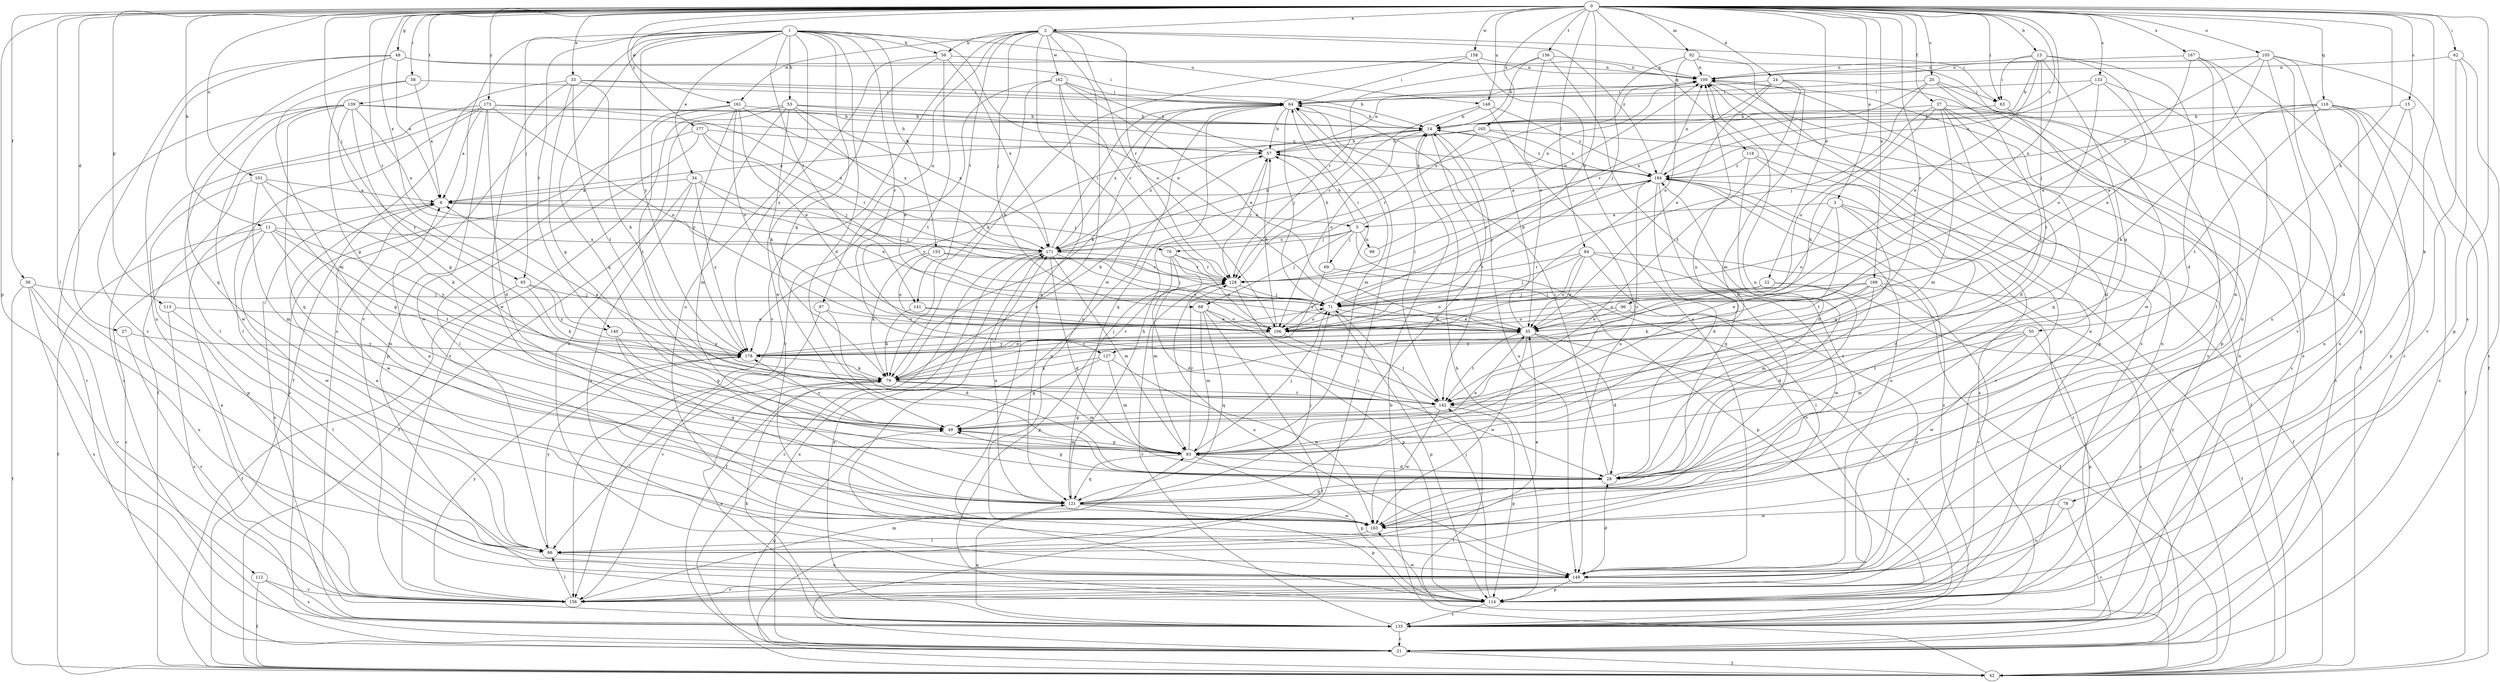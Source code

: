 strict digraph  {
0;
1;
2;
3;
5;
6;
11;
13;
14;
15;
20;
21;
22;
24;
27;
28;
33;
34;
35;
37;
38;
42;
48;
49;
50;
53;
56;
57;
58;
62;
63;
64;
65;
68;
69;
70;
71;
78;
79;
84;
86;
92;
93;
96;
97;
98;
100;
101;
105;
106;
112;
113;
114;
116;
118;
121;
127;
128;
133;
135;
136;
139;
140;
141;
142;
148;
149;
153;
156;
158;
161;
162;
163;
165;
167;
168;
171;
173;
177;
178;
184;
0 -> 2  [label=a];
0 -> 3  [label=a];
0 -> 11  [label=b];
0 -> 13  [label=b];
0 -> 15  [label=c];
0 -> 20  [label=c];
0 -> 22  [label=d];
0 -> 24  [label=d];
0 -> 27  [label=d];
0 -> 33  [label=e];
0 -> 37  [label=f];
0 -> 38  [label=f];
0 -> 48  [label=g];
0 -> 50  [label=h];
0 -> 58  [label=i];
0 -> 62  [label=i];
0 -> 63  [label=i];
0 -> 65  [label=j];
0 -> 78  [label=k];
0 -> 84  [label=l];
0 -> 86  [label=l];
0 -> 92  [label=m];
0 -> 96  [label=n];
0 -> 101  [label=o];
0 -> 105  [label=o];
0 -> 106  [label=o];
0 -> 112  [label=p];
0 -> 113  [label=p];
0 -> 116  [label=q];
0 -> 118  [label=q];
0 -> 127  [label=r];
0 -> 133  [label=s];
0 -> 135  [label=s];
0 -> 136  [label=t];
0 -> 139  [label=t];
0 -> 140  [label=t];
0 -> 148  [label=u];
0 -> 158  [label=w];
0 -> 161  [label=w];
0 -> 165  [label=x];
0 -> 167  [label=x];
0 -> 168  [label=x];
0 -> 171  [label=x];
0 -> 173  [label=y];
0 -> 177  [label=y];
0 -> 184  [label=z];
1 -> 28  [label=d];
1 -> 34  [label=e];
1 -> 35  [label=e];
1 -> 49  [label=g];
1 -> 53  [label=h];
1 -> 56  [label=h];
1 -> 65  [label=j];
1 -> 121  [label=q];
1 -> 127  [label=r];
1 -> 135  [label=s];
1 -> 140  [label=t];
1 -> 141  [label=t];
1 -> 148  [label=u];
1 -> 149  [label=u];
1 -> 153  [label=v];
1 -> 156  [label=v];
1 -> 178  [label=y];
2 -> 56  [label=h];
2 -> 63  [label=i];
2 -> 68  [label=j];
2 -> 97  [label=n];
2 -> 106  [label=o];
2 -> 128  [label=r];
2 -> 141  [label=t];
2 -> 149  [label=u];
2 -> 156  [label=v];
2 -> 161  [label=w];
2 -> 162  [label=w];
2 -> 163  [label=w];
2 -> 184  [label=z];
3 -> 5  [label=a];
3 -> 28  [label=d];
3 -> 42  [label=f];
3 -> 49  [label=g];
3 -> 106  [label=o];
3 -> 142  [label=t];
5 -> 57  [label=h];
5 -> 68  [label=j];
5 -> 69  [label=j];
5 -> 70  [label=j];
5 -> 98  [label=n];
5 -> 100  [label=n];
5 -> 156  [label=v];
5 -> 171  [label=x];
6 -> 5  [label=a];
6 -> 70  [label=j];
6 -> 135  [label=s];
6 -> 163  [label=w];
11 -> 21  [label=c];
11 -> 42  [label=f];
11 -> 93  [label=m];
11 -> 142  [label=t];
11 -> 163  [label=w];
11 -> 171  [label=x];
11 -> 178  [label=y];
13 -> 14  [label=b];
13 -> 28  [label=d];
13 -> 35  [label=e];
13 -> 49  [label=g];
13 -> 63  [label=i];
13 -> 86  [label=l];
13 -> 100  [label=n];
13 -> 142  [label=t];
14 -> 57  [label=h];
14 -> 106  [label=o];
14 -> 142  [label=t];
14 -> 149  [label=u];
14 -> 171  [label=x];
14 -> 184  [label=z];
15 -> 14  [label=b];
15 -> 28  [label=d];
15 -> 149  [label=u];
20 -> 63  [label=i];
20 -> 64  [label=i];
20 -> 71  [label=j];
20 -> 142  [label=t];
20 -> 163  [label=w];
20 -> 171  [label=x];
21 -> 42  [label=f];
21 -> 49  [label=g];
21 -> 64  [label=i];
21 -> 171  [label=x];
21 -> 184  [label=z];
22 -> 21  [label=c];
22 -> 28  [label=d];
22 -> 71  [label=j];
22 -> 106  [label=o];
24 -> 35  [label=e];
24 -> 64  [label=i];
24 -> 93  [label=m];
24 -> 114  [label=p];
24 -> 128  [label=r];
24 -> 142  [label=t];
27 -> 156  [label=v];
27 -> 178  [label=y];
28 -> 49  [label=g];
28 -> 64  [label=i];
28 -> 100  [label=n];
28 -> 121  [label=q];
33 -> 14  [label=b];
33 -> 42  [label=f];
33 -> 49  [label=g];
33 -> 64  [label=i];
33 -> 79  [label=k];
33 -> 142  [label=t];
33 -> 163  [label=w];
34 -> 6  [label=a];
34 -> 35  [label=e];
34 -> 42  [label=f];
34 -> 71  [label=j];
34 -> 149  [label=u];
34 -> 178  [label=y];
35 -> 14  [label=b];
35 -> 28  [label=d];
35 -> 135  [label=s];
35 -> 142  [label=t];
35 -> 163  [label=w];
35 -> 178  [label=y];
37 -> 14  [label=b];
37 -> 21  [label=c];
37 -> 28  [label=d];
37 -> 79  [label=k];
37 -> 93  [label=m];
37 -> 106  [label=o];
37 -> 121  [label=q];
37 -> 135  [label=s];
38 -> 42  [label=f];
38 -> 71  [label=j];
38 -> 135  [label=s];
38 -> 149  [label=u];
38 -> 156  [label=v];
42 -> 14  [label=b];
42 -> 142  [label=t];
42 -> 184  [label=z];
48 -> 6  [label=a];
48 -> 64  [label=i];
48 -> 100  [label=n];
48 -> 121  [label=q];
48 -> 149  [label=u];
48 -> 156  [label=v];
49 -> 93  [label=m];
49 -> 178  [label=y];
49 -> 184  [label=z];
50 -> 93  [label=m];
50 -> 114  [label=p];
50 -> 142  [label=t];
50 -> 163  [label=w];
50 -> 178  [label=y];
53 -> 14  [label=b];
53 -> 35  [label=e];
53 -> 79  [label=k];
53 -> 93  [label=m];
53 -> 149  [label=u];
53 -> 156  [label=v];
53 -> 171  [label=x];
53 -> 184  [label=z];
56 -> 100  [label=n];
56 -> 142  [label=t];
56 -> 163  [label=w];
56 -> 171  [label=x];
56 -> 178  [label=y];
57 -> 100  [label=n];
57 -> 128  [label=r];
57 -> 178  [label=y];
57 -> 184  [label=z];
58 -> 6  [label=a];
58 -> 49  [label=g];
58 -> 64  [label=i];
58 -> 93  [label=m];
62 -> 21  [label=c];
62 -> 100  [label=n];
62 -> 114  [label=p];
62 -> 156  [label=v];
63 -> 14  [label=b];
63 -> 28  [label=d];
64 -> 14  [label=b];
64 -> 57  [label=h];
64 -> 71  [label=j];
64 -> 79  [label=k];
64 -> 93  [label=m];
64 -> 114  [label=p];
64 -> 121  [label=q];
64 -> 171  [label=x];
65 -> 42  [label=f];
65 -> 71  [label=j];
65 -> 79  [label=k];
65 -> 178  [label=y];
68 -> 42  [label=f];
68 -> 93  [label=m];
68 -> 106  [label=o];
68 -> 121  [label=q];
68 -> 142  [label=t];
69 -> 57  [label=h];
69 -> 114  [label=p];
69 -> 178  [label=y];
70 -> 28  [label=d];
70 -> 93  [label=m];
70 -> 106  [label=o];
70 -> 114  [label=p];
70 -> 128  [label=r];
71 -> 35  [label=e];
71 -> 64  [label=i];
71 -> 106  [label=o];
71 -> 114  [label=p];
78 -> 21  [label=c];
78 -> 149  [label=u];
78 -> 163  [label=w];
79 -> 6  [label=a];
79 -> 57  [label=h];
79 -> 86  [label=l];
79 -> 93  [label=m];
79 -> 128  [label=r];
79 -> 135  [label=s];
79 -> 142  [label=t];
84 -> 35  [label=e];
84 -> 42  [label=f];
84 -> 71  [label=j];
84 -> 86  [label=l];
84 -> 106  [label=o];
84 -> 128  [label=r];
84 -> 163  [label=w];
86 -> 6  [label=a];
86 -> 35  [label=e];
86 -> 149  [label=u];
86 -> 178  [label=y];
92 -> 42  [label=f];
92 -> 71  [label=j];
92 -> 100  [label=n];
92 -> 106  [label=o];
92 -> 135  [label=s];
93 -> 28  [label=d];
93 -> 35  [label=e];
93 -> 49  [label=g];
93 -> 71  [label=j];
93 -> 100  [label=n];
93 -> 114  [label=p];
93 -> 121  [label=q];
93 -> 128  [label=r];
96 -> 35  [label=e];
96 -> 106  [label=o];
96 -> 149  [label=u];
97 -> 28  [label=d];
97 -> 106  [label=o];
97 -> 156  [label=v];
98 -> 100  [label=n];
100 -> 64  [label=i];
100 -> 114  [label=p];
100 -> 135  [label=s];
100 -> 171  [label=x];
101 -> 6  [label=a];
101 -> 49  [label=g];
101 -> 79  [label=k];
101 -> 93  [label=m];
101 -> 114  [label=p];
105 -> 35  [label=e];
105 -> 42  [label=f];
105 -> 71  [label=j];
105 -> 100  [label=n];
105 -> 114  [label=p];
105 -> 149  [label=u];
105 -> 156  [label=v];
106 -> 57  [label=h];
106 -> 142  [label=t];
106 -> 178  [label=y];
112 -> 42  [label=f];
112 -> 135  [label=s];
112 -> 156  [label=v];
113 -> 35  [label=e];
113 -> 86  [label=l];
113 -> 135  [label=s];
114 -> 14  [label=b];
114 -> 71  [label=j];
114 -> 100  [label=n];
114 -> 135  [label=s];
114 -> 163  [label=w];
116 -> 14  [label=b];
116 -> 21  [label=c];
116 -> 42  [label=f];
116 -> 79  [label=k];
116 -> 114  [label=p];
116 -> 142  [label=t];
116 -> 149  [label=u];
116 -> 184  [label=z];
118 -> 28  [label=d];
118 -> 135  [label=s];
118 -> 156  [label=v];
118 -> 184  [label=z];
121 -> 6  [label=a];
121 -> 14  [label=b];
121 -> 57  [label=h];
121 -> 71  [label=j];
121 -> 114  [label=p];
121 -> 163  [label=w];
121 -> 171  [label=x];
127 -> 49  [label=g];
127 -> 79  [label=k];
127 -> 93  [label=m];
127 -> 163  [label=w];
128 -> 71  [label=j];
128 -> 114  [label=p];
128 -> 149  [label=u];
133 -> 35  [label=e];
133 -> 64  [label=i];
133 -> 106  [label=o];
133 -> 135  [label=s];
133 -> 184  [label=z];
135 -> 21  [label=c];
135 -> 79  [label=k];
135 -> 100  [label=n];
135 -> 121  [label=q];
135 -> 128  [label=r];
135 -> 171  [label=x];
135 -> 184  [label=z];
136 -> 14  [label=b];
136 -> 35  [label=e];
136 -> 100  [label=n];
136 -> 128  [label=r];
136 -> 163  [label=w];
139 -> 14  [label=b];
139 -> 21  [label=c];
139 -> 49  [label=g];
139 -> 57  [label=h];
139 -> 86  [label=l];
139 -> 121  [label=q];
139 -> 163  [label=w];
139 -> 171  [label=x];
139 -> 178  [label=y];
140 -> 49  [label=g];
140 -> 121  [label=q];
140 -> 178  [label=y];
141 -> 35  [label=e];
141 -> 79  [label=k];
141 -> 106  [label=o];
142 -> 49  [label=g];
142 -> 64  [label=i];
142 -> 114  [label=p];
142 -> 163  [label=w];
148 -> 14  [label=b];
148 -> 128  [label=r];
148 -> 149  [label=u];
148 -> 184  [label=z];
149 -> 28  [label=d];
149 -> 100  [label=n];
149 -> 114  [label=p];
149 -> 156  [label=v];
153 -> 71  [label=j];
153 -> 79  [label=k];
153 -> 106  [label=o];
153 -> 128  [label=r];
156 -> 6  [label=a];
156 -> 86  [label=l];
156 -> 93  [label=m];
156 -> 178  [label=y];
158 -> 64  [label=i];
158 -> 79  [label=k];
158 -> 100  [label=n];
158 -> 149  [label=u];
161 -> 14  [label=b];
161 -> 35  [label=e];
161 -> 106  [label=o];
161 -> 114  [label=p];
161 -> 142  [label=t];
161 -> 171  [label=x];
161 -> 178  [label=y];
162 -> 35  [label=e];
162 -> 57  [label=h];
162 -> 64  [label=i];
162 -> 79  [label=k];
162 -> 121  [label=q];
162 -> 128  [label=r];
162 -> 156  [label=v];
163 -> 86  [label=l];
163 -> 184  [label=z];
165 -> 6  [label=a];
165 -> 42  [label=f];
165 -> 57  [label=h];
165 -> 128  [label=r];
165 -> 184  [label=z];
167 -> 21  [label=c];
167 -> 35  [label=e];
167 -> 100  [label=n];
167 -> 149  [label=u];
167 -> 163  [label=w];
168 -> 35  [label=e];
168 -> 42  [label=f];
168 -> 71  [label=j];
168 -> 79  [label=k];
168 -> 93  [label=m];
168 -> 106  [label=o];
168 -> 156  [label=v];
171 -> 14  [label=b];
171 -> 21  [label=c];
171 -> 28  [label=d];
171 -> 42  [label=f];
171 -> 64  [label=i];
171 -> 93  [label=m];
171 -> 106  [label=o];
171 -> 128  [label=r];
173 -> 6  [label=a];
173 -> 14  [label=b];
173 -> 21  [label=c];
173 -> 28  [label=d];
173 -> 42  [label=f];
173 -> 86  [label=l];
173 -> 106  [label=o];
173 -> 163  [label=w];
173 -> 171  [label=x];
177 -> 21  [label=c];
177 -> 57  [label=h];
177 -> 71  [label=j];
177 -> 86  [label=l];
177 -> 128  [label=r];
178 -> 35  [label=e];
178 -> 71  [label=j];
178 -> 79  [label=k];
184 -> 6  [label=a];
184 -> 28  [label=d];
184 -> 71  [label=j];
184 -> 100  [label=n];
184 -> 121  [label=q];
184 -> 128  [label=r];
184 -> 149  [label=u];
}
